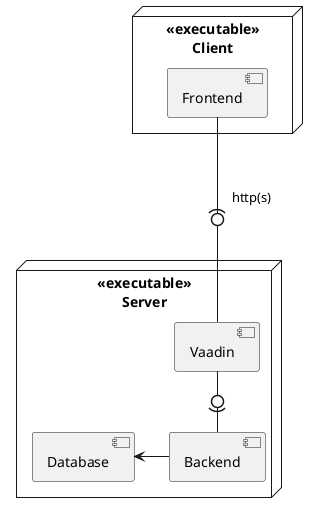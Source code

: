 @startuml
node <<executable>>\nClient{
    [Frontend]
}

node <<executable>>\nServer{
    [Vaadin]
    [Backend]
    [Database]
}

[Frontend] -(0-- [Vaadin]:"  http(s)"
[Vaadin] -0)- [Backend]
[Database] <- [Backend]

@enduml
